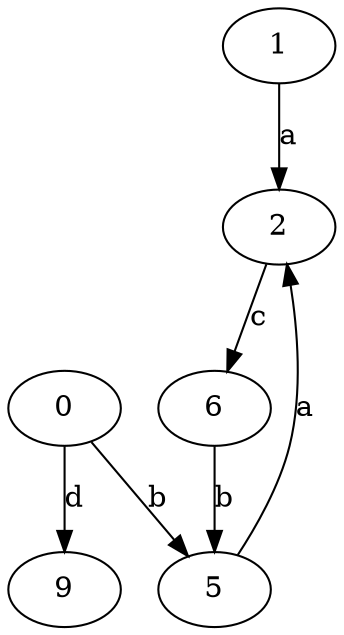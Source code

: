 strict digraph  {
2;
0;
1;
5;
6;
9;
2 -> 6  [label=c];
0 -> 5  [label=b];
0 -> 9  [label=d];
1 -> 2  [label=a];
5 -> 2  [label=a];
6 -> 5  [label=b];
}

